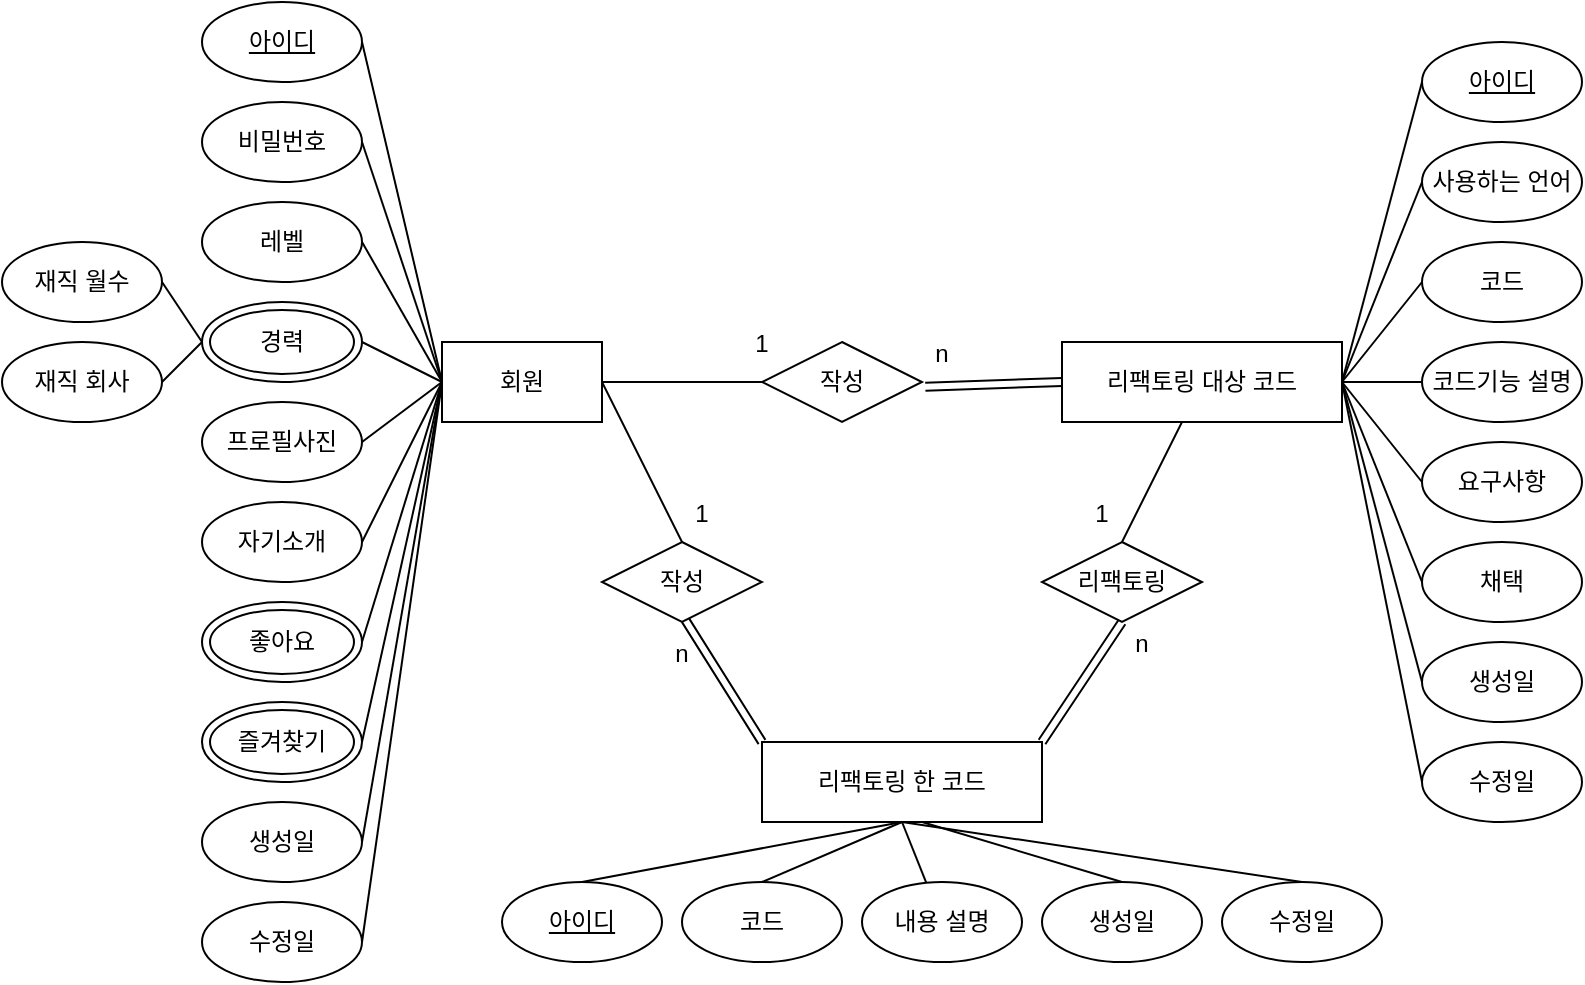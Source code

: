 <mxfile version="20.2.8" type="github">
  <diagram id="OBB000rxiE3-gPW8BQ-Y" name="페이지-1">
    <mxGraphModel dx="865" dy="456" grid="1" gridSize="10" guides="1" tooltips="1" connect="1" arrows="1" fold="1" page="1" pageScale="1" pageWidth="827" pageHeight="1169" math="0" shadow="0">
      <root>
        <mxCell id="0" />
        <mxCell id="1" parent="0" />
        <mxCell id="gdsI4690DeXEd4IL5GdT-67" style="edgeStyle=none;rounded=0;orthogonalLoop=1;jettySize=auto;html=1;entryX=0;entryY=0.5;entryDx=0;entryDy=0;endArrow=none;endFill=0;exitX=1;exitY=0.5;exitDx=0;exitDy=0;" edge="1" parent="1" source="gdsI4690DeXEd4IL5GdT-1" target="gdsI4690DeXEd4IL5GdT-66">
          <mxGeometry relative="1" as="geometry" />
        </mxCell>
        <mxCell id="gdsI4690DeXEd4IL5GdT-1" value="회원" style="whiteSpace=wrap;html=1;" vertex="1" parent="1">
          <mxGeometry x="240" y="210" width="80" height="40" as="geometry" />
        </mxCell>
        <mxCell id="gdsI4690DeXEd4IL5GdT-25" style="edgeStyle=none;rounded=0;orthogonalLoop=1;jettySize=auto;html=1;endArrow=none;endFill=0;exitX=1;exitY=0.5;exitDx=0;exitDy=0;" edge="1" parent="1" source="gdsI4690DeXEd4IL5GdT-2">
          <mxGeometry relative="1" as="geometry">
            <mxPoint x="240" y="230" as="targetPoint" />
          </mxGeometry>
        </mxCell>
        <mxCell id="gdsI4690DeXEd4IL5GdT-2" value="아이디" style="ellipse;whiteSpace=wrap;html=1;fontStyle=4" vertex="1" parent="1">
          <mxGeometry x="120" y="40" width="80" height="40" as="geometry" />
        </mxCell>
        <mxCell id="gdsI4690DeXEd4IL5GdT-24" style="edgeStyle=none;rounded=0;orthogonalLoop=1;jettySize=auto;html=1;endArrow=none;endFill=0;exitX=1;exitY=0.5;exitDx=0;exitDy=0;" edge="1" parent="1" source="gdsI4690DeXEd4IL5GdT-3">
          <mxGeometry relative="1" as="geometry">
            <mxPoint x="240" y="230" as="targetPoint" />
          </mxGeometry>
        </mxCell>
        <mxCell id="gdsI4690DeXEd4IL5GdT-3" value="비밀번호" style="ellipse;whiteSpace=wrap;html=1;" vertex="1" parent="1">
          <mxGeometry x="120" y="90" width="80" height="40" as="geometry" />
        </mxCell>
        <mxCell id="gdsI4690DeXEd4IL5GdT-23" style="edgeStyle=none;rounded=0;orthogonalLoop=1;jettySize=auto;html=1;entryX=0;entryY=0.5;entryDx=0;entryDy=0;endArrow=none;endFill=0;exitX=1;exitY=0.5;exitDx=0;exitDy=0;" edge="1" parent="1" source="gdsI4690DeXEd4IL5GdT-4" target="gdsI4690DeXEd4IL5GdT-1">
          <mxGeometry relative="1" as="geometry" />
        </mxCell>
        <mxCell id="gdsI4690DeXEd4IL5GdT-4" value="레벨" style="ellipse;whiteSpace=wrap;html=1;" vertex="1" parent="1">
          <mxGeometry x="120" y="140" width="80" height="40" as="geometry" />
        </mxCell>
        <mxCell id="gdsI4690DeXEd4IL5GdT-18" style="edgeStyle=none;rounded=0;orthogonalLoop=1;jettySize=auto;html=1;entryX=0;entryY=0.5;entryDx=0;entryDy=0;endArrow=none;endFill=0;exitX=1;exitY=0.5;exitDx=0;exitDy=0;" edge="1" parent="1" source="gdsI4690DeXEd4IL5GdT-6" target="gdsI4690DeXEd4IL5GdT-1">
          <mxGeometry relative="1" as="geometry" />
        </mxCell>
        <mxCell id="gdsI4690DeXEd4IL5GdT-6" value="경력" style="ellipse;shape=doubleEllipse;whiteSpace=wrap;html=1;" vertex="1" parent="1">
          <mxGeometry x="120" y="190" width="80" height="40" as="geometry" />
        </mxCell>
        <mxCell id="gdsI4690DeXEd4IL5GdT-16" style="rounded=0;orthogonalLoop=1;jettySize=auto;html=1;entryX=0;entryY=0.5;entryDx=0;entryDy=0;endArrow=none;endFill=0;exitX=1;exitY=0.5;exitDx=0;exitDy=0;" edge="1" parent="1" source="gdsI4690DeXEd4IL5GdT-8" target="gdsI4690DeXEd4IL5GdT-6">
          <mxGeometry relative="1" as="geometry" />
        </mxCell>
        <mxCell id="gdsI4690DeXEd4IL5GdT-8" value="재직 월수" style="ellipse;whiteSpace=wrap;html=1;" vertex="1" parent="1">
          <mxGeometry x="20" y="160" width="80" height="40" as="geometry" />
        </mxCell>
        <mxCell id="gdsI4690DeXEd4IL5GdT-17" style="edgeStyle=none;rounded=0;orthogonalLoop=1;jettySize=auto;html=1;entryX=0;entryY=0.5;entryDx=0;entryDy=0;endArrow=none;endFill=0;exitX=1;exitY=0.5;exitDx=0;exitDy=0;" edge="1" parent="1" source="gdsI4690DeXEd4IL5GdT-9" target="gdsI4690DeXEd4IL5GdT-6">
          <mxGeometry relative="1" as="geometry" />
        </mxCell>
        <mxCell id="gdsI4690DeXEd4IL5GdT-9" value="재직 회사" style="ellipse;whiteSpace=wrap;html=1;" vertex="1" parent="1">
          <mxGeometry x="20" y="210" width="80" height="40" as="geometry" />
        </mxCell>
        <mxCell id="gdsI4690DeXEd4IL5GdT-19" style="edgeStyle=none;rounded=0;orthogonalLoop=1;jettySize=auto;html=1;entryX=0;entryY=0.5;entryDx=0;entryDy=0;endArrow=none;endFill=0;exitX=1;exitY=0.5;exitDx=0;exitDy=0;" edge="1" parent="1" source="gdsI4690DeXEd4IL5GdT-10" target="gdsI4690DeXEd4IL5GdT-1">
          <mxGeometry relative="1" as="geometry" />
        </mxCell>
        <mxCell id="gdsI4690DeXEd4IL5GdT-10" value="프로필사진" style="ellipse;whiteSpace=wrap;html=1;" vertex="1" parent="1">
          <mxGeometry x="120" y="240" width="80" height="40" as="geometry" />
        </mxCell>
        <mxCell id="gdsI4690DeXEd4IL5GdT-20" style="edgeStyle=none;rounded=0;orthogonalLoop=1;jettySize=auto;html=1;entryX=0;entryY=0.5;entryDx=0;entryDy=0;endArrow=none;endFill=0;exitX=1;exitY=0.5;exitDx=0;exitDy=0;" edge="1" parent="1" source="gdsI4690DeXEd4IL5GdT-11" target="gdsI4690DeXEd4IL5GdT-1">
          <mxGeometry relative="1" as="geometry" />
        </mxCell>
        <mxCell id="gdsI4690DeXEd4IL5GdT-11" value="자기소개" style="ellipse;whiteSpace=wrap;html=1;" vertex="1" parent="1">
          <mxGeometry x="120" y="290" width="80" height="40" as="geometry" />
        </mxCell>
        <mxCell id="gdsI4690DeXEd4IL5GdT-21" style="edgeStyle=none;rounded=0;orthogonalLoop=1;jettySize=auto;html=1;entryX=0;entryY=0.5;entryDx=0;entryDy=0;endArrow=none;endFill=0;exitX=1;exitY=0.5;exitDx=0;exitDy=0;" edge="1" parent="1" source="gdsI4690DeXEd4IL5GdT-12" target="gdsI4690DeXEd4IL5GdT-1">
          <mxGeometry relative="1" as="geometry" />
        </mxCell>
        <mxCell id="gdsI4690DeXEd4IL5GdT-12" value="생성일" style="ellipse;whiteSpace=wrap;html=1;" vertex="1" parent="1">
          <mxGeometry x="120" y="440" width="80" height="40" as="geometry" />
        </mxCell>
        <mxCell id="gdsI4690DeXEd4IL5GdT-22" style="edgeStyle=none;rounded=0;orthogonalLoop=1;jettySize=auto;html=1;endArrow=none;endFill=0;exitX=1;exitY=0.5;exitDx=0;exitDy=0;" edge="1" parent="1" source="gdsI4690DeXEd4IL5GdT-13">
          <mxGeometry relative="1" as="geometry">
            <mxPoint x="240" y="230" as="targetPoint" />
          </mxGeometry>
        </mxCell>
        <mxCell id="gdsI4690DeXEd4IL5GdT-13" value="수정일" style="ellipse;whiteSpace=wrap;html=1;" vertex="1" parent="1">
          <mxGeometry x="120" y="490" width="80" height="40" as="geometry" />
        </mxCell>
        <mxCell id="gdsI4690DeXEd4IL5GdT-29" style="edgeStyle=none;rounded=0;orthogonalLoop=1;jettySize=auto;html=1;endArrow=none;endFill=0;exitX=1;exitY=0.5;exitDx=0;exitDy=0;" edge="1" parent="1" source="gdsI4690DeXEd4IL5GdT-28">
          <mxGeometry relative="1" as="geometry">
            <mxPoint x="240" y="230" as="targetPoint" />
          </mxGeometry>
        </mxCell>
        <mxCell id="gdsI4690DeXEd4IL5GdT-28" value="즐겨찾기" style="ellipse;shape=doubleEllipse;whiteSpace=wrap;html=1;" vertex="1" parent="1">
          <mxGeometry x="120" y="390" width="80" height="40" as="geometry" />
        </mxCell>
        <mxCell id="gdsI4690DeXEd4IL5GdT-74" style="edgeStyle=none;rounded=0;orthogonalLoop=1;jettySize=auto;html=1;entryX=0.5;entryY=0;entryDx=0;entryDy=0;endArrow=none;endFill=0;startArrow=none;" edge="1" parent="1" source="gdsI4690DeXEd4IL5GdT-79" target="gdsI4690DeXEd4IL5GdT-72">
          <mxGeometry relative="1" as="geometry" />
        </mxCell>
        <mxCell id="gdsI4690DeXEd4IL5GdT-31" value="리팩토링 대상 코드" style="whiteSpace=wrap;html=1;" vertex="1" parent="1">
          <mxGeometry x="550" y="210" width="140" height="40" as="geometry" />
        </mxCell>
        <mxCell id="gdsI4690DeXEd4IL5GdT-44" style="edgeStyle=none;rounded=0;orthogonalLoop=1;jettySize=auto;html=1;entryX=1;entryY=0.5;entryDx=0;entryDy=0;endArrow=none;endFill=0;exitX=0;exitY=0.5;exitDx=0;exitDy=0;" edge="1" parent="1" source="gdsI4690DeXEd4IL5GdT-36" target="gdsI4690DeXEd4IL5GdT-31">
          <mxGeometry relative="1" as="geometry" />
        </mxCell>
        <mxCell id="gdsI4690DeXEd4IL5GdT-36" value="아이디" style="ellipse;whiteSpace=wrap;html=1;fontStyle=4" vertex="1" parent="1">
          <mxGeometry x="730" y="60" width="80" height="40" as="geometry" />
        </mxCell>
        <mxCell id="gdsI4690DeXEd4IL5GdT-45" style="edgeStyle=none;rounded=0;orthogonalLoop=1;jettySize=auto;html=1;entryX=1;entryY=0.5;entryDx=0;entryDy=0;endArrow=none;endFill=0;exitX=0;exitY=0.5;exitDx=0;exitDy=0;" edge="1" parent="1" source="gdsI4690DeXEd4IL5GdT-37" target="gdsI4690DeXEd4IL5GdT-31">
          <mxGeometry relative="1" as="geometry" />
        </mxCell>
        <mxCell id="gdsI4690DeXEd4IL5GdT-37" value="사용하는 언어" style="ellipse;whiteSpace=wrap;html=1;" vertex="1" parent="1">
          <mxGeometry x="730" y="110" width="80" height="40" as="geometry" />
        </mxCell>
        <mxCell id="gdsI4690DeXEd4IL5GdT-46" style="edgeStyle=none;rounded=0;orthogonalLoop=1;jettySize=auto;html=1;endArrow=none;endFill=0;exitX=0;exitY=0.5;exitDx=0;exitDy=0;" edge="1" parent="1" source="gdsI4690DeXEd4IL5GdT-38">
          <mxGeometry relative="1" as="geometry">
            <mxPoint x="690" y="230" as="targetPoint" />
          </mxGeometry>
        </mxCell>
        <mxCell id="gdsI4690DeXEd4IL5GdT-38" value="코드" style="ellipse;whiteSpace=wrap;html=1;" vertex="1" parent="1">
          <mxGeometry x="730" y="160" width="80" height="40" as="geometry" />
        </mxCell>
        <mxCell id="gdsI4690DeXEd4IL5GdT-47" style="edgeStyle=none;rounded=0;orthogonalLoop=1;jettySize=auto;html=1;endArrow=none;endFill=0;" edge="1" parent="1" source="gdsI4690DeXEd4IL5GdT-39">
          <mxGeometry relative="1" as="geometry">
            <mxPoint x="690" y="230" as="targetPoint" />
          </mxGeometry>
        </mxCell>
        <mxCell id="gdsI4690DeXEd4IL5GdT-39" value="코드기능 설명" style="ellipse;whiteSpace=wrap;html=1;" vertex="1" parent="1">
          <mxGeometry x="730" y="210" width="80" height="40" as="geometry" />
        </mxCell>
        <mxCell id="gdsI4690DeXEd4IL5GdT-48" style="edgeStyle=none;rounded=0;orthogonalLoop=1;jettySize=auto;html=1;entryX=1;entryY=0.5;entryDx=0;entryDy=0;endArrow=none;endFill=0;exitX=0;exitY=0.5;exitDx=0;exitDy=0;" edge="1" parent="1" source="gdsI4690DeXEd4IL5GdT-40" target="gdsI4690DeXEd4IL5GdT-31">
          <mxGeometry relative="1" as="geometry" />
        </mxCell>
        <mxCell id="gdsI4690DeXEd4IL5GdT-40" value="요구사항" style="ellipse;whiteSpace=wrap;html=1;" vertex="1" parent="1">
          <mxGeometry x="730" y="260" width="80" height="40" as="geometry" />
        </mxCell>
        <mxCell id="gdsI4690DeXEd4IL5GdT-49" style="edgeStyle=none;rounded=0;orthogonalLoop=1;jettySize=auto;html=1;entryX=1;entryY=0.5;entryDx=0;entryDy=0;endArrow=none;endFill=0;exitX=0;exitY=0.5;exitDx=0;exitDy=0;" edge="1" parent="1" source="gdsI4690DeXEd4IL5GdT-41" target="gdsI4690DeXEd4IL5GdT-31">
          <mxGeometry relative="1" as="geometry" />
        </mxCell>
        <mxCell id="gdsI4690DeXEd4IL5GdT-41" value="채택" style="ellipse;whiteSpace=wrap;html=1;" vertex="1" parent="1">
          <mxGeometry x="730" y="310" width="80" height="40" as="geometry" />
        </mxCell>
        <mxCell id="gdsI4690DeXEd4IL5GdT-50" style="edgeStyle=none;rounded=0;orthogonalLoop=1;jettySize=auto;html=1;endArrow=none;endFill=0;exitX=0;exitY=0.5;exitDx=0;exitDy=0;" edge="1" parent="1" source="gdsI4690DeXEd4IL5GdT-42">
          <mxGeometry relative="1" as="geometry">
            <mxPoint x="690" y="230" as="targetPoint" />
          </mxGeometry>
        </mxCell>
        <mxCell id="gdsI4690DeXEd4IL5GdT-42" value="생성일" style="ellipse;whiteSpace=wrap;html=1;" vertex="1" parent="1">
          <mxGeometry x="730" y="360" width="80" height="40" as="geometry" />
        </mxCell>
        <mxCell id="gdsI4690DeXEd4IL5GdT-51" style="edgeStyle=none;rounded=0;orthogonalLoop=1;jettySize=auto;html=1;entryX=1;entryY=0.5;entryDx=0;entryDy=0;endArrow=none;endFill=0;exitX=0;exitY=0.5;exitDx=0;exitDy=0;" edge="1" parent="1" source="gdsI4690DeXEd4IL5GdT-43" target="gdsI4690DeXEd4IL5GdT-31">
          <mxGeometry relative="1" as="geometry" />
        </mxCell>
        <mxCell id="gdsI4690DeXEd4IL5GdT-43" value="수정일" style="ellipse;whiteSpace=wrap;html=1;" vertex="1" parent="1">
          <mxGeometry x="730" y="410" width="80" height="40" as="geometry" />
        </mxCell>
        <mxCell id="gdsI4690DeXEd4IL5GdT-61" style="edgeStyle=none;rounded=0;orthogonalLoop=1;jettySize=auto;html=1;endArrow=none;endFill=0;" edge="1" parent="1" target="gdsI4690DeXEd4IL5GdT-55">
          <mxGeometry relative="1" as="geometry">
            <mxPoint x="470" y="450" as="sourcePoint" />
          </mxGeometry>
        </mxCell>
        <mxCell id="gdsI4690DeXEd4IL5GdT-52" value="리팩토링 한 코드" style="whiteSpace=wrap;html=1;" vertex="1" parent="1">
          <mxGeometry x="400" y="410" width="140" height="40" as="geometry" />
        </mxCell>
        <mxCell id="gdsI4690DeXEd4IL5GdT-63" style="edgeStyle=none;rounded=0;orthogonalLoop=1;jettySize=auto;html=1;entryX=0.5;entryY=1;entryDx=0;entryDy=0;endArrow=none;endFill=0;exitX=0.5;exitY=0;exitDx=0;exitDy=0;" edge="1" parent="1" source="gdsI4690DeXEd4IL5GdT-53" target="gdsI4690DeXEd4IL5GdT-52">
          <mxGeometry relative="1" as="geometry" />
        </mxCell>
        <mxCell id="gdsI4690DeXEd4IL5GdT-53" value="아이디" style="ellipse;whiteSpace=wrap;html=1;fontStyle=4" vertex="1" parent="1">
          <mxGeometry x="270" y="480" width="80" height="40" as="geometry" />
        </mxCell>
        <mxCell id="gdsI4690DeXEd4IL5GdT-62" style="edgeStyle=none;rounded=0;orthogonalLoop=1;jettySize=auto;html=1;entryX=0.5;entryY=1;entryDx=0;entryDy=0;endArrow=none;endFill=0;exitX=0.5;exitY=0;exitDx=0;exitDy=0;" edge="1" parent="1" source="gdsI4690DeXEd4IL5GdT-54" target="gdsI4690DeXEd4IL5GdT-52">
          <mxGeometry relative="1" as="geometry" />
        </mxCell>
        <mxCell id="gdsI4690DeXEd4IL5GdT-54" value="코드" style="ellipse;whiteSpace=wrap;html=1;" vertex="1" parent="1">
          <mxGeometry x="360" y="480" width="80" height="40" as="geometry" />
        </mxCell>
        <mxCell id="gdsI4690DeXEd4IL5GdT-55" value="내용 설명" style="ellipse;whiteSpace=wrap;html=1;" vertex="1" parent="1">
          <mxGeometry x="450" y="480" width="80" height="40" as="geometry" />
        </mxCell>
        <mxCell id="gdsI4690DeXEd4IL5GdT-57" style="edgeStyle=none;rounded=0;orthogonalLoop=1;jettySize=auto;html=1;entryX=0;entryY=0.5;entryDx=0;entryDy=0;endArrow=none;endFill=0;exitX=1;exitY=0.5;exitDx=0;exitDy=0;" edge="1" parent="1" target="gdsI4690DeXEd4IL5GdT-1">
          <mxGeometry relative="1" as="geometry">
            <mxPoint x="200" y="360" as="sourcePoint" />
          </mxGeometry>
        </mxCell>
        <mxCell id="gdsI4690DeXEd4IL5GdT-58" value="좋아요" style="ellipse;shape=doubleEllipse;whiteSpace=wrap;html=1;" vertex="1" parent="1">
          <mxGeometry x="120" y="340" width="80" height="40" as="geometry" />
        </mxCell>
        <mxCell id="gdsI4690DeXEd4IL5GdT-64" style="edgeStyle=none;rounded=0;orthogonalLoop=1;jettySize=auto;html=1;endArrow=none;endFill=0;exitX=0.5;exitY=0;exitDx=0;exitDy=0;" edge="1" parent="1" source="gdsI4690DeXEd4IL5GdT-59">
          <mxGeometry relative="1" as="geometry">
            <mxPoint x="480" y="450" as="targetPoint" />
          </mxGeometry>
        </mxCell>
        <mxCell id="gdsI4690DeXEd4IL5GdT-59" value="생성일" style="ellipse;whiteSpace=wrap;html=1;" vertex="1" parent="1">
          <mxGeometry x="540" y="480" width="80" height="40" as="geometry" />
        </mxCell>
        <mxCell id="gdsI4690DeXEd4IL5GdT-65" style="edgeStyle=none;rounded=0;orthogonalLoop=1;jettySize=auto;html=1;entryX=0.5;entryY=1;entryDx=0;entryDy=0;endArrow=none;endFill=0;exitX=0.5;exitY=0;exitDx=0;exitDy=0;" edge="1" parent="1" source="gdsI4690DeXEd4IL5GdT-60" target="gdsI4690DeXEd4IL5GdT-52">
          <mxGeometry relative="1" as="geometry" />
        </mxCell>
        <mxCell id="gdsI4690DeXEd4IL5GdT-60" value="수정일" style="ellipse;whiteSpace=wrap;html=1;" vertex="1" parent="1">
          <mxGeometry x="630" y="480" width="80" height="40" as="geometry" />
        </mxCell>
        <mxCell id="gdsI4690DeXEd4IL5GdT-66" value="작성" style="rhombus;whiteSpace=wrap;html=1;" vertex="1" parent="1">
          <mxGeometry x="400" y="210" width="80" height="40" as="geometry" />
        </mxCell>
        <mxCell id="gdsI4690DeXEd4IL5GdT-70" style="edgeStyle=none;rounded=0;orthogonalLoop=1;jettySize=auto;html=1;entryX=1;entryY=0.5;entryDx=0;entryDy=0;endArrow=none;endFill=0;exitX=0.5;exitY=0;exitDx=0;exitDy=0;" edge="1" parent="1" source="gdsI4690DeXEd4IL5GdT-69" target="gdsI4690DeXEd4IL5GdT-1">
          <mxGeometry relative="1" as="geometry" />
        </mxCell>
        <mxCell id="gdsI4690DeXEd4IL5GdT-69" value="작성" style="rhombus;whiteSpace=wrap;html=1;" vertex="1" parent="1">
          <mxGeometry x="320" y="310" width="80" height="40" as="geometry" />
        </mxCell>
        <mxCell id="gdsI4690DeXEd4IL5GdT-72" value="리팩토링" style="rhombus;whiteSpace=wrap;html=1;" vertex="1" parent="1">
          <mxGeometry x="540" y="310" width="80" height="40" as="geometry" />
        </mxCell>
        <mxCell id="gdsI4690DeXEd4IL5GdT-75" value="1" style="text;strokeColor=none;fillColor=none;align=center;verticalAlign=middle;spacingLeft=4;spacingRight=4;overflow=hidden;points=[[0,0.5],[1,0.5]];portConstraint=eastwest;rotatable=0;" vertex="1" parent="1">
          <mxGeometry x="340" y="280" width="60" height="30" as="geometry" />
        </mxCell>
        <mxCell id="gdsI4690DeXEd4IL5GdT-76" value="n" style="text;strokeColor=none;fillColor=none;align=center;verticalAlign=middle;spacingLeft=4;spacingRight=4;overflow=hidden;points=[[0,0.5],[1,0.5]];portConstraint=eastwest;rotatable=0;" vertex="1" parent="1">
          <mxGeometry x="330" y="350" width="60" height="30" as="geometry" />
        </mxCell>
        <mxCell id="gdsI4690DeXEd4IL5GdT-77" value="1" style="text;strokeColor=none;fillColor=none;align=center;verticalAlign=middle;spacingLeft=4;spacingRight=4;overflow=hidden;points=[[0,0.5],[1,0.5]];portConstraint=eastwest;rotatable=0;" vertex="1" parent="1">
          <mxGeometry x="370" y="195" width="60" height="30" as="geometry" />
        </mxCell>
        <mxCell id="gdsI4690DeXEd4IL5GdT-78" value="n" style="text;strokeColor=none;fillColor=none;align=center;verticalAlign=middle;spacingLeft=4;spacingRight=4;overflow=hidden;points=[[0,0.5],[1,0.5]];portConstraint=eastwest;rotatable=0;" vertex="1" parent="1">
          <mxGeometry x="460" y="200" width="60" height="30" as="geometry" />
        </mxCell>
        <mxCell id="gdsI4690DeXEd4IL5GdT-79" value="1" style="text;strokeColor=none;fillColor=none;align=center;verticalAlign=middle;spacingLeft=4;spacingRight=4;overflow=hidden;points=[[0,0.5],[1,0.5]];portConstraint=eastwest;rotatable=0;" vertex="1" parent="1">
          <mxGeometry x="540" y="280" width="60" height="30" as="geometry" />
        </mxCell>
        <mxCell id="gdsI4690DeXEd4IL5GdT-80" value="" style="edgeStyle=none;rounded=0;orthogonalLoop=1;jettySize=auto;html=1;endArrow=none;endFill=0;" edge="1" parent="1" source="gdsI4690DeXEd4IL5GdT-31">
          <mxGeometry relative="1" as="geometry">
            <mxPoint x="610" y="250" as="sourcePoint" />
            <mxPoint x="580" y="310" as="targetPoint" />
          </mxGeometry>
        </mxCell>
        <mxCell id="gdsI4690DeXEd4IL5GdT-81" value="n" style="text;strokeColor=none;fillColor=none;align=center;verticalAlign=middle;spacingLeft=4;spacingRight=4;overflow=hidden;points=[[0,0.5],[1,0.5]];portConstraint=eastwest;rotatable=0;" vertex="1" parent="1">
          <mxGeometry x="570" y="345" width="40" height="30" as="geometry" />
        </mxCell>
        <mxCell id="gdsI4690DeXEd4IL5GdT-82" value="" style="shape=link;html=1;rounded=0;endArrow=none;endFill=0;exitX=0.361;exitY=1.078;exitDx=0;exitDy=0;exitPerimeter=0;entryX=0;entryY=0.5;entryDx=0;entryDy=0;" edge="1" parent="1" source="gdsI4690DeXEd4IL5GdT-78" target="gdsI4690DeXEd4IL5GdT-31">
          <mxGeometry width="100" relative="1" as="geometry">
            <mxPoint x="480" y="280" as="sourcePoint" />
            <mxPoint x="580" y="280" as="targetPoint" />
          </mxGeometry>
        </mxCell>
        <mxCell id="gdsI4690DeXEd4IL5GdT-83" value="" style="shape=link;html=1;rounded=0;endArrow=none;endFill=0;exitX=1;exitY=0;exitDx=0;exitDy=0;" edge="1" parent="1" source="gdsI4690DeXEd4IL5GdT-52">
          <mxGeometry width="100" relative="1" as="geometry">
            <mxPoint x="491.66" y="242.34" as="sourcePoint" />
            <mxPoint x="580" y="350" as="targetPoint" />
            <Array as="points" />
          </mxGeometry>
        </mxCell>
        <mxCell id="gdsI4690DeXEd4IL5GdT-84" value="" style="shape=link;html=1;rounded=0;endArrow=none;endFill=0;exitX=1;exitY=0;exitDx=0;exitDy=0;entryX=0.528;entryY=-0.033;entryDx=0;entryDy=0;entryPerimeter=0;" edge="1" parent="1" target="gdsI4690DeXEd4IL5GdT-76">
          <mxGeometry width="100" relative="1" as="geometry">
            <mxPoint x="400" y="410.0" as="sourcePoint" />
            <mxPoint x="440" y="350" as="targetPoint" />
            <Array as="points" />
          </mxGeometry>
        </mxCell>
      </root>
    </mxGraphModel>
  </diagram>
</mxfile>
